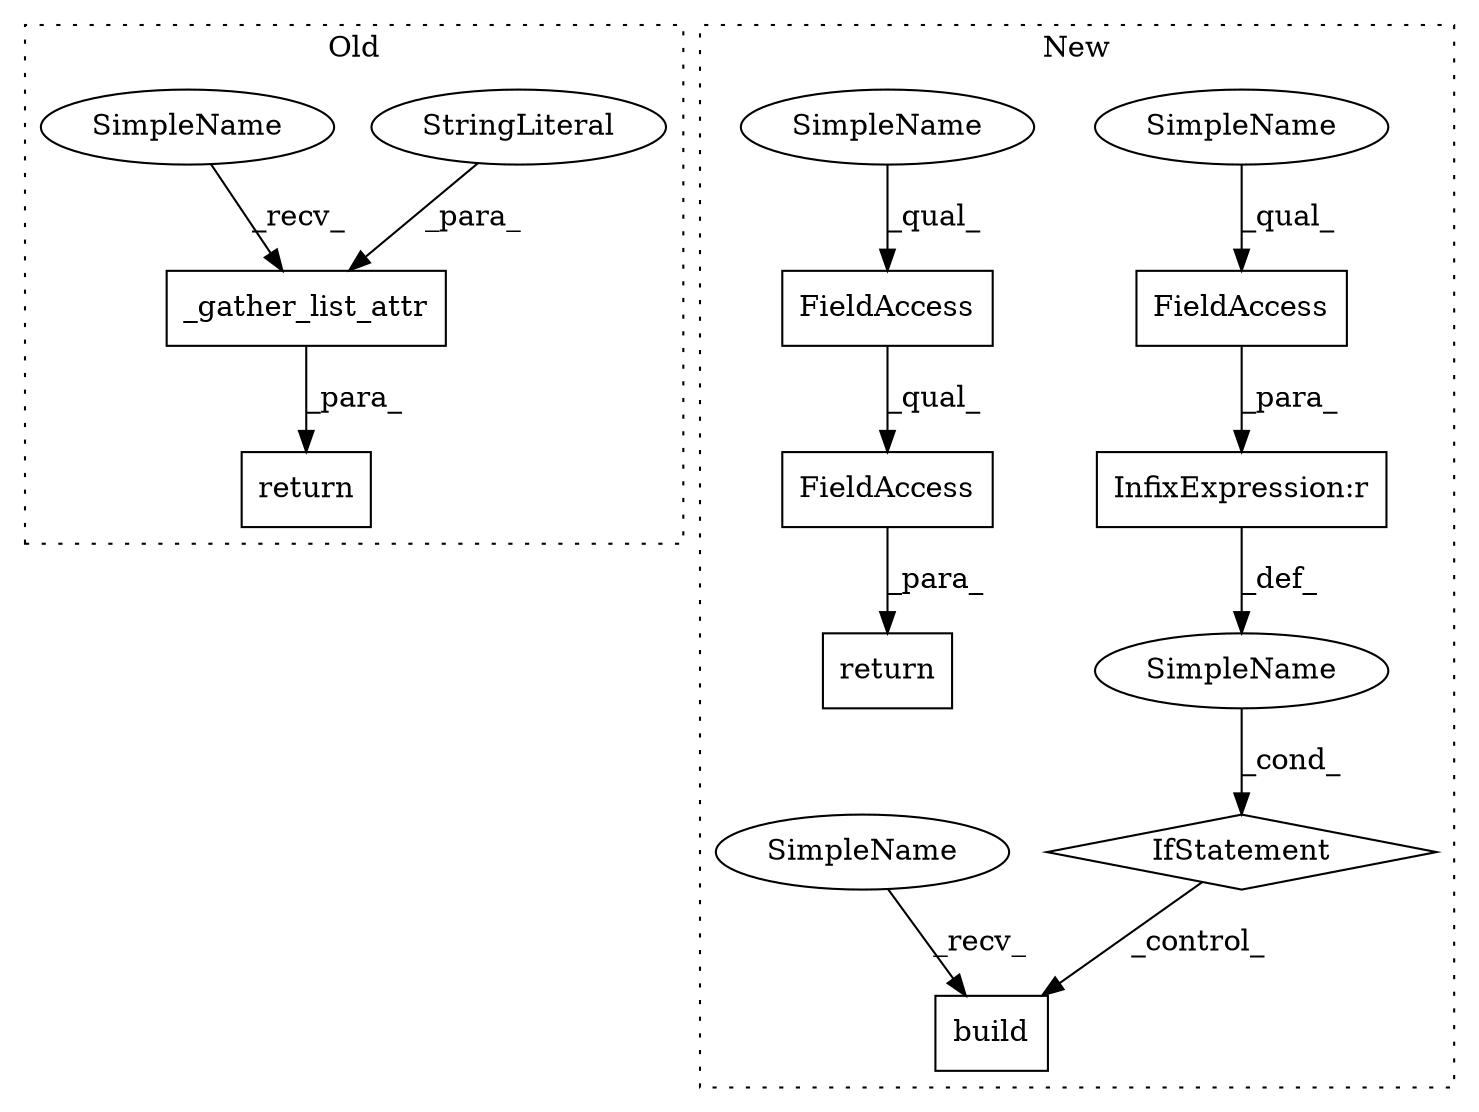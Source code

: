 digraph G {
subgraph cluster0 {
1 [label="_gather_list_attr" a="32" s="14991,15028" l="18,1" shape="box"];
3 [label="StringLiteral" a="45" s="15009" l="19" shape="ellipse"];
6 [label="return" a="41" s="15037" l="7" shape="box"];
12 [label="SimpleName" a="42" s="14986" l="4" shape="ellipse"];
label = "Old";
style="dotted";
}
subgraph cluster1 {
2 [label="return" a="41" s="14043" l="7" shape="box"];
4 [label="FieldAccess" a="22" s="14050" l="32" shape="box"];
5 [label="FieldAccess" a="22" s="14050" l="10" shape="box"];
7 [label="build" a="32" s="14024" l="7" shape="box"];
8 [label="InfixExpression:r" a="27" s="14001" l="4" shape="box"];
9 [label="FieldAccess" a="22" s="13991" l="10" shape="box"];
10 [label="SimpleName" a="42" s="" l="" shape="ellipse"];
11 [label="IfStatement" a="25" s="13987,14009" l="4,2" shape="diamond"];
13 [label="SimpleName" a="42" s="13991" l="4" shape="ellipse"];
14 [label="SimpleName" a="42" s="14050" l="4" shape="ellipse"];
15 [label="SimpleName" a="42" s="14019" l="4" shape="ellipse"];
label = "New";
style="dotted";
}
1 -> 6 [label="_para_"];
3 -> 1 [label="_para_"];
4 -> 2 [label="_para_"];
5 -> 4 [label="_qual_"];
8 -> 10 [label="_def_"];
9 -> 8 [label="_para_"];
10 -> 11 [label="_cond_"];
11 -> 7 [label="_control_"];
12 -> 1 [label="_recv_"];
13 -> 9 [label="_qual_"];
14 -> 5 [label="_qual_"];
15 -> 7 [label="_recv_"];
}